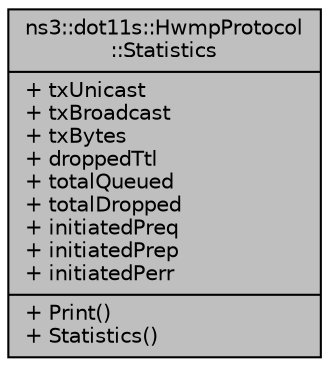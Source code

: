 digraph "ns3::dot11s::HwmpProtocol::Statistics"
{
  edge [fontname="Helvetica",fontsize="10",labelfontname="Helvetica",labelfontsize="10"];
  node [fontname="Helvetica",fontsize="10",shape=record];
  Node1 [label="{ns3::dot11s::HwmpProtocol\l::Statistics\n|+ txUnicast\l+ txBroadcast\l+ txBytes\l+ droppedTtl\l+ totalQueued\l+ totalDropped\l+ initiatedPreq\l+ initiatedPrep\l+ initiatedPerr\l|+ Print()\l+ Statistics()\l}",height=0.2,width=0.4,color="black", fillcolor="grey75", style="filled", fontcolor="black"];
}

